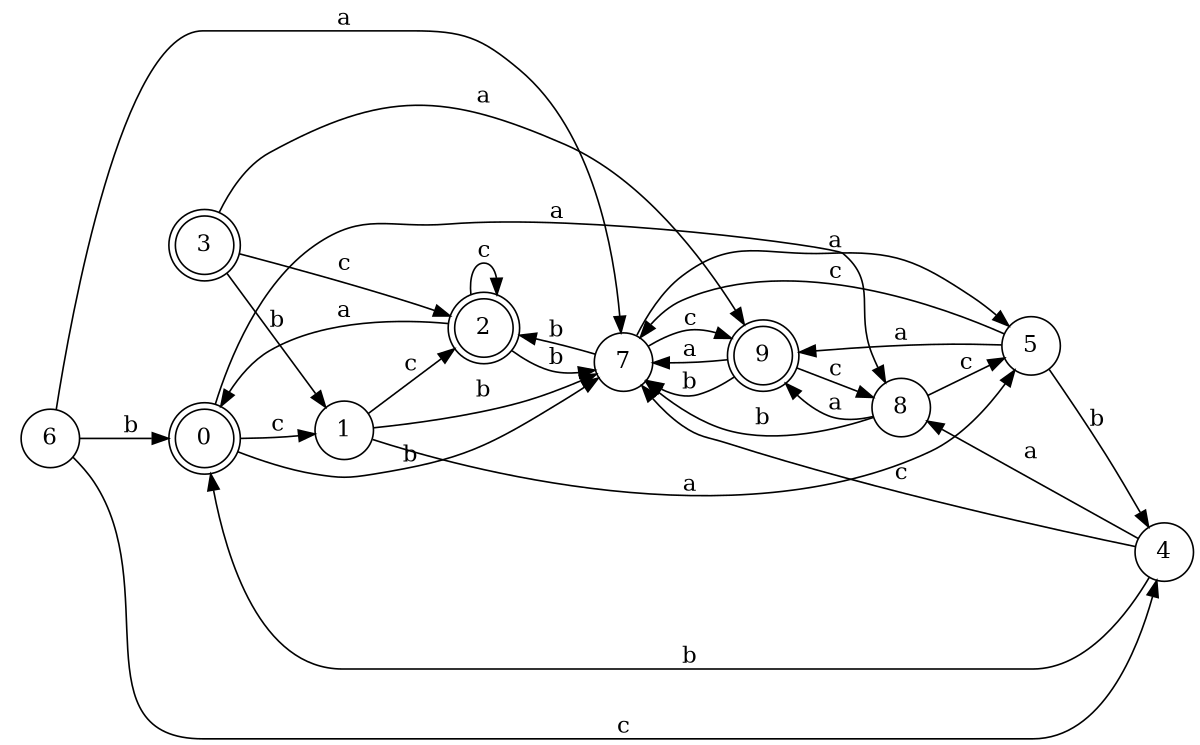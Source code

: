 digraph n8_1 {
__start0 [label="" shape="none"];

rankdir=LR;
size="8,5";

s0 [style="rounded,filled", color="black", fillcolor="white" shape="doublecircle", label="0"];
s1 [style="filled", color="black", fillcolor="white" shape="circle", label="1"];
s2 [style="rounded,filled", color="black", fillcolor="white" shape="doublecircle", label="2"];
s3 [style="rounded,filled", color="black", fillcolor="white" shape="doublecircle", label="3"];
s4 [style="filled", color="black", fillcolor="white" shape="circle", label="4"];
s5 [style="filled", color="black", fillcolor="white" shape="circle", label="5"];
s6 [style="filled", color="black", fillcolor="white" shape="circle", label="6"];
s7 [style="filled", color="black", fillcolor="white" shape="circle", label="7"];
s8 [style="filled", color="black", fillcolor="white" shape="circle", label="8"];
s9 [style="rounded,filled", color="black", fillcolor="white" shape="doublecircle", label="9"];
s0 -> s8 [label="a"];
s0 -> s7 [label="b"];
s0 -> s1 [label="c"];
s1 -> s5 [label="a"];
s1 -> s7 [label="b"];
s1 -> s2 [label="c"];
s2 -> s0 [label="a"];
s2 -> s7 [label="b"];
s2 -> s2 [label="c"];
s3 -> s9 [label="a"];
s3 -> s1 [label="b"];
s3 -> s2 [label="c"];
s4 -> s8 [label="a"];
s4 -> s0 [label="b"];
s4 -> s7 [label="c"];
s5 -> s9 [label="a"];
s5 -> s4 [label="b"];
s5 -> s7 [label="c"];
s6 -> s7 [label="a"];
s6 -> s0 [label="b"];
s6 -> s4 [label="c"];
s7 -> s5 [label="a"];
s7 -> s2 [label="b"];
s7 -> s9 [label="c"];
s8 -> s9 [label="a"];
s8 -> s7 [label="b"];
s8 -> s5 [label="c"];
s9 -> s7 [label="a"];
s9 -> s7 [label="b"];
s9 -> s8 [label="c"];

}